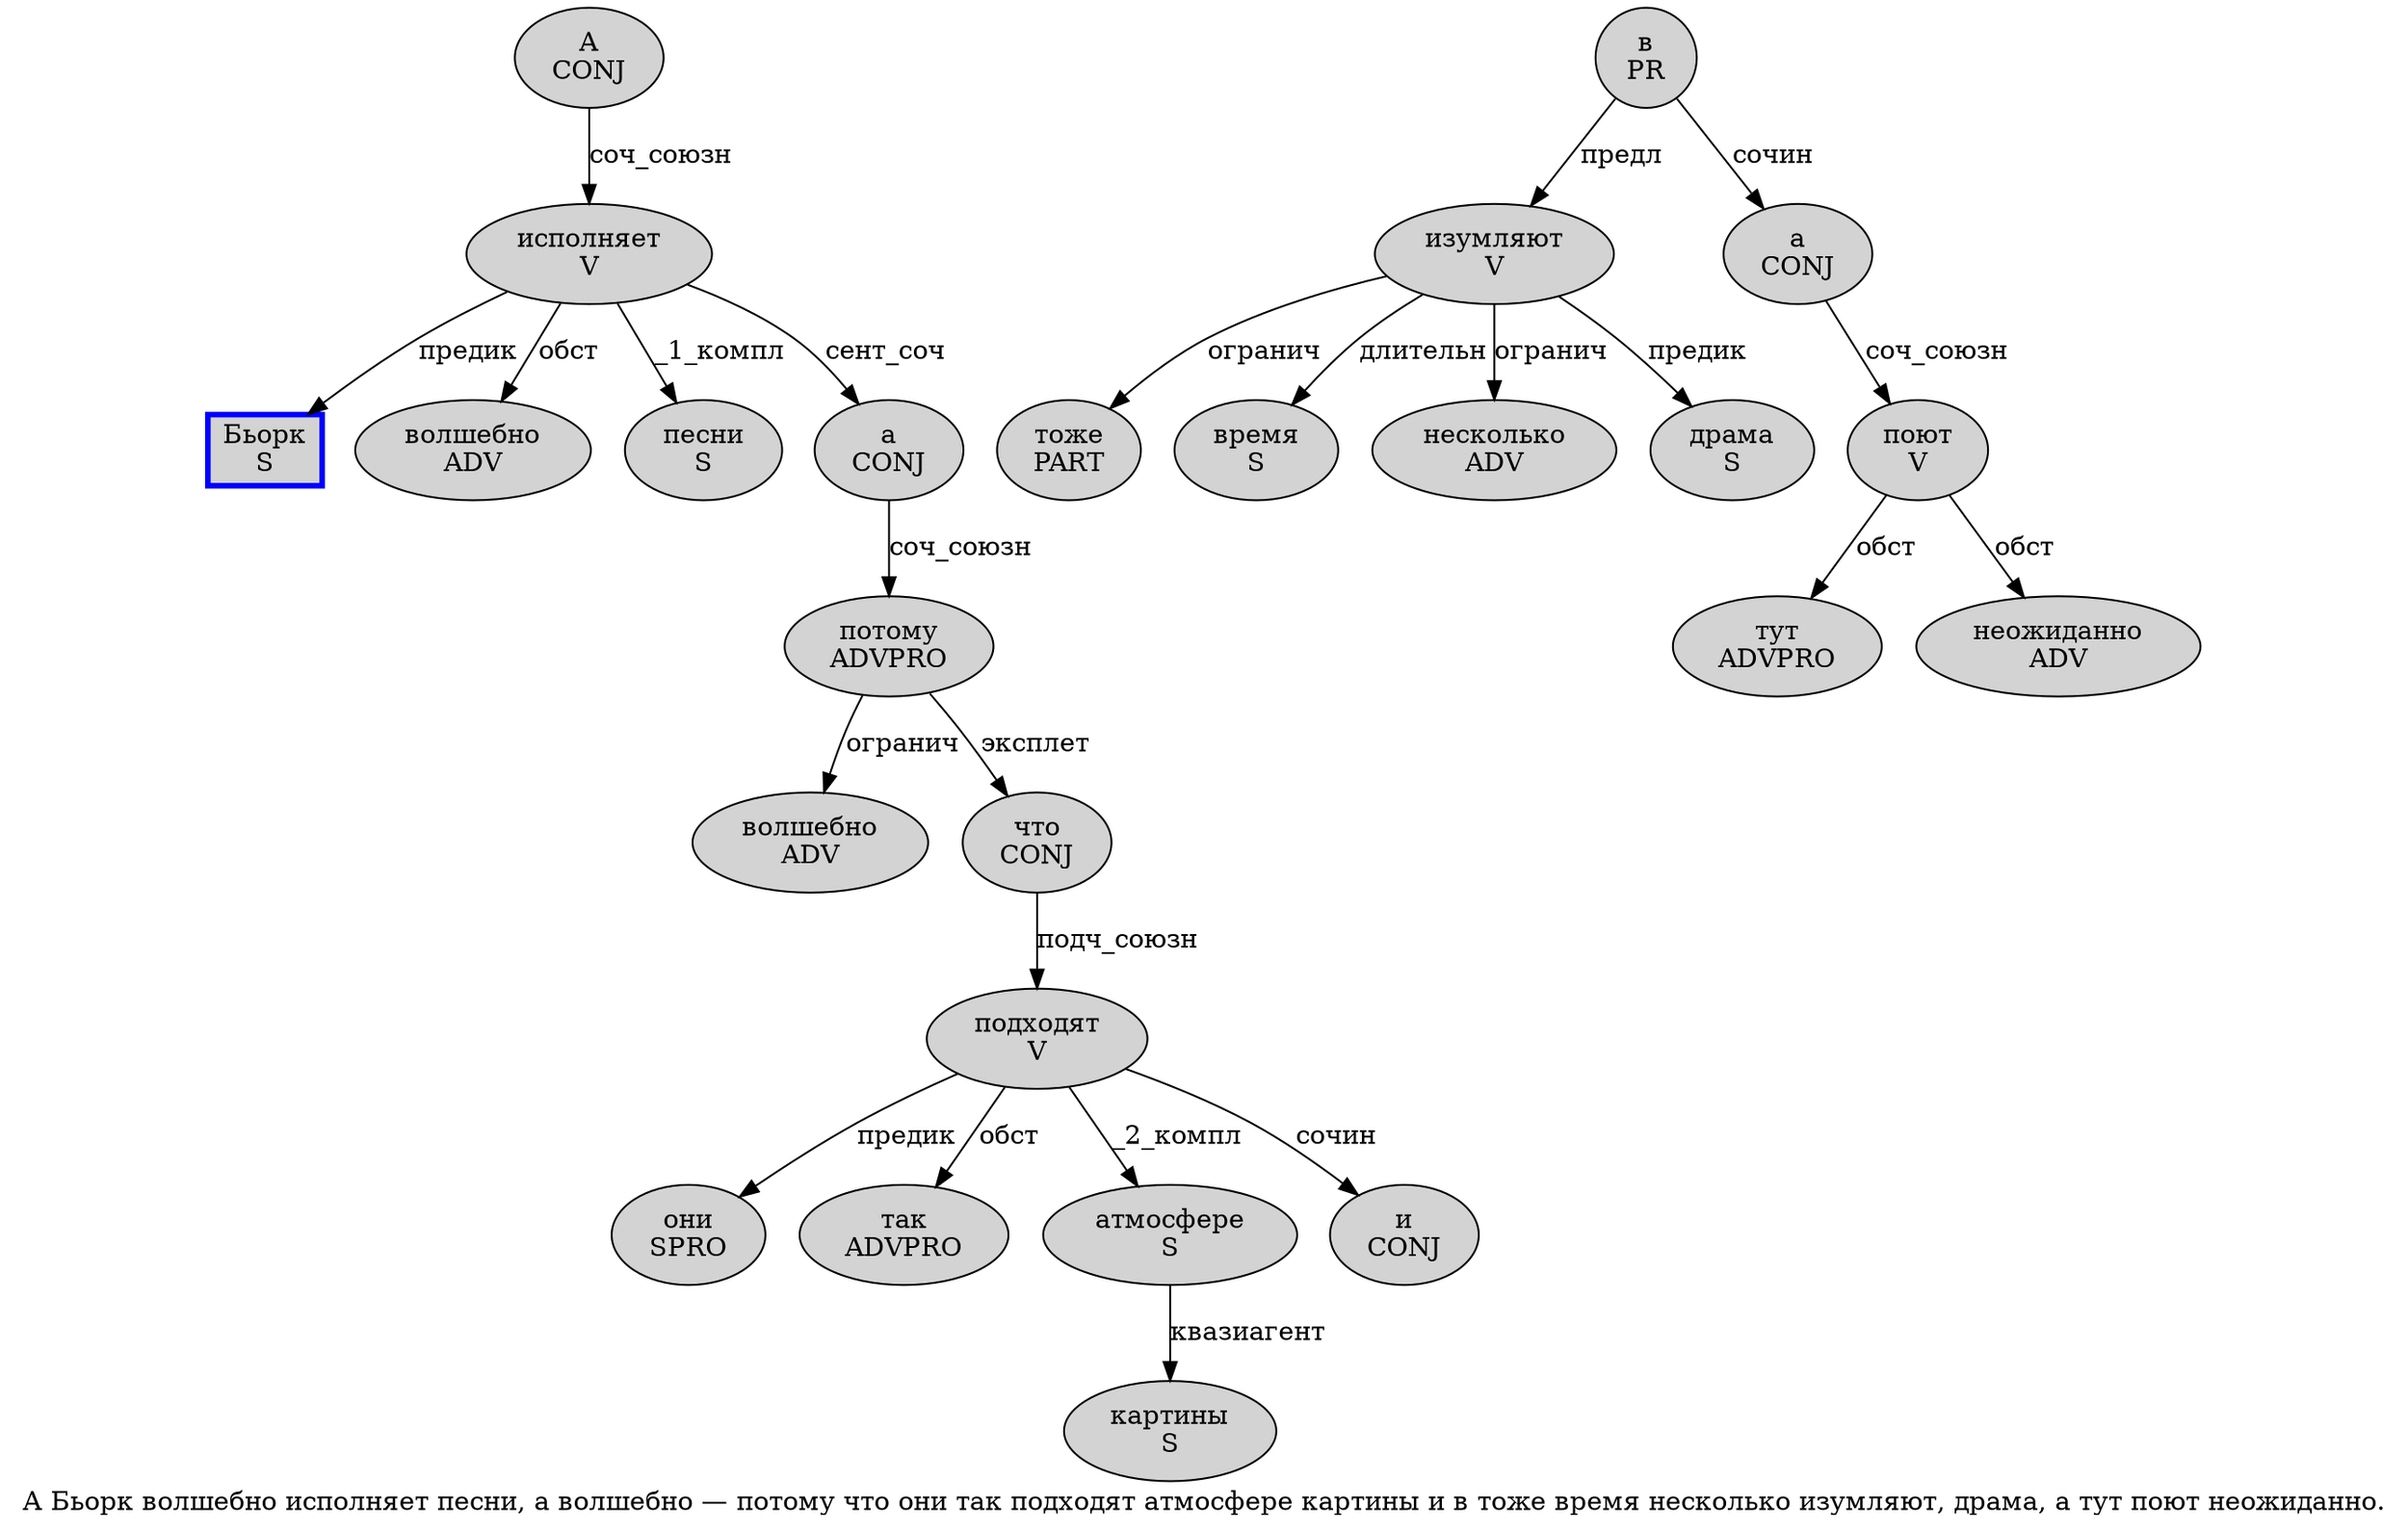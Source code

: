 digraph SENTENCE_1263 {
	graph [label="А Бьорк волшебно исполняет песни, а волшебно — потому что они так подходят атмосфере картины и в тоже время несколько изумляют, драма, а тут поют неожиданно."]
	node [style=filled]
		0 [label="А
CONJ" color="" fillcolor=lightgray penwidth=1 shape=ellipse]
		1 [label="Бьорк
S" color=blue fillcolor=lightgray penwidth=3 shape=box]
		2 [label="волшебно
ADV" color="" fillcolor=lightgray penwidth=1 shape=ellipse]
		3 [label="исполняет
V" color="" fillcolor=lightgray penwidth=1 shape=ellipse]
		4 [label="песни
S" color="" fillcolor=lightgray penwidth=1 shape=ellipse]
		6 [label="а
CONJ" color="" fillcolor=lightgray penwidth=1 shape=ellipse]
		7 [label="волшебно
ADV" color="" fillcolor=lightgray penwidth=1 shape=ellipse]
		9 [label="потому
ADVPRO" color="" fillcolor=lightgray penwidth=1 shape=ellipse]
		10 [label="что
CONJ" color="" fillcolor=lightgray penwidth=1 shape=ellipse]
		11 [label="они
SPRO" color="" fillcolor=lightgray penwidth=1 shape=ellipse]
		12 [label="так
ADVPRO" color="" fillcolor=lightgray penwidth=1 shape=ellipse]
		13 [label="подходят
V" color="" fillcolor=lightgray penwidth=1 shape=ellipse]
		14 [label="атмосфере
S" color="" fillcolor=lightgray penwidth=1 shape=ellipse]
		15 [label="картины
S" color="" fillcolor=lightgray penwidth=1 shape=ellipse]
		16 [label="и
CONJ" color="" fillcolor=lightgray penwidth=1 shape=ellipse]
		17 [label="в
PR" color="" fillcolor=lightgray penwidth=1 shape=ellipse]
		18 [label="тоже
PART" color="" fillcolor=lightgray penwidth=1 shape=ellipse]
		19 [label="время
S" color="" fillcolor=lightgray penwidth=1 shape=ellipse]
		20 [label="несколько
ADV" color="" fillcolor=lightgray penwidth=1 shape=ellipse]
		21 [label="изумляют
V" color="" fillcolor=lightgray penwidth=1 shape=ellipse]
		23 [label="драма
S" color="" fillcolor=lightgray penwidth=1 shape=ellipse]
		25 [label="а
CONJ" color="" fillcolor=lightgray penwidth=1 shape=ellipse]
		26 [label="тут
ADVPRO" color="" fillcolor=lightgray penwidth=1 shape=ellipse]
		27 [label="поют
V" color="" fillcolor=lightgray penwidth=1 shape=ellipse]
		28 [label="неожиданно
ADV" color="" fillcolor=lightgray penwidth=1 shape=ellipse]
			17 -> 21 [label="предл"]
			17 -> 25 [label="сочин"]
			0 -> 3 [label="соч_союзн"]
			3 -> 1 [label="предик"]
			3 -> 2 [label="обст"]
			3 -> 4 [label="_1_компл"]
			3 -> 6 [label="сент_соч"]
			25 -> 27 [label="соч_союзн"]
			6 -> 9 [label="соч_союзн"]
			9 -> 7 [label="огранич"]
			9 -> 10 [label="эксплет"]
			10 -> 13 [label="подч_союзн"]
			14 -> 15 [label="квазиагент"]
			21 -> 18 [label="огранич"]
			21 -> 19 [label="длительн"]
			21 -> 20 [label="огранич"]
			21 -> 23 [label="предик"]
			13 -> 11 [label="предик"]
			13 -> 12 [label="обст"]
			13 -> 14 [label="_2_компл"]
			13 -> 16 [label="сочин"]
			27 -> 26 [label="обст"]
			27 -> 28 [label="обст"]
}